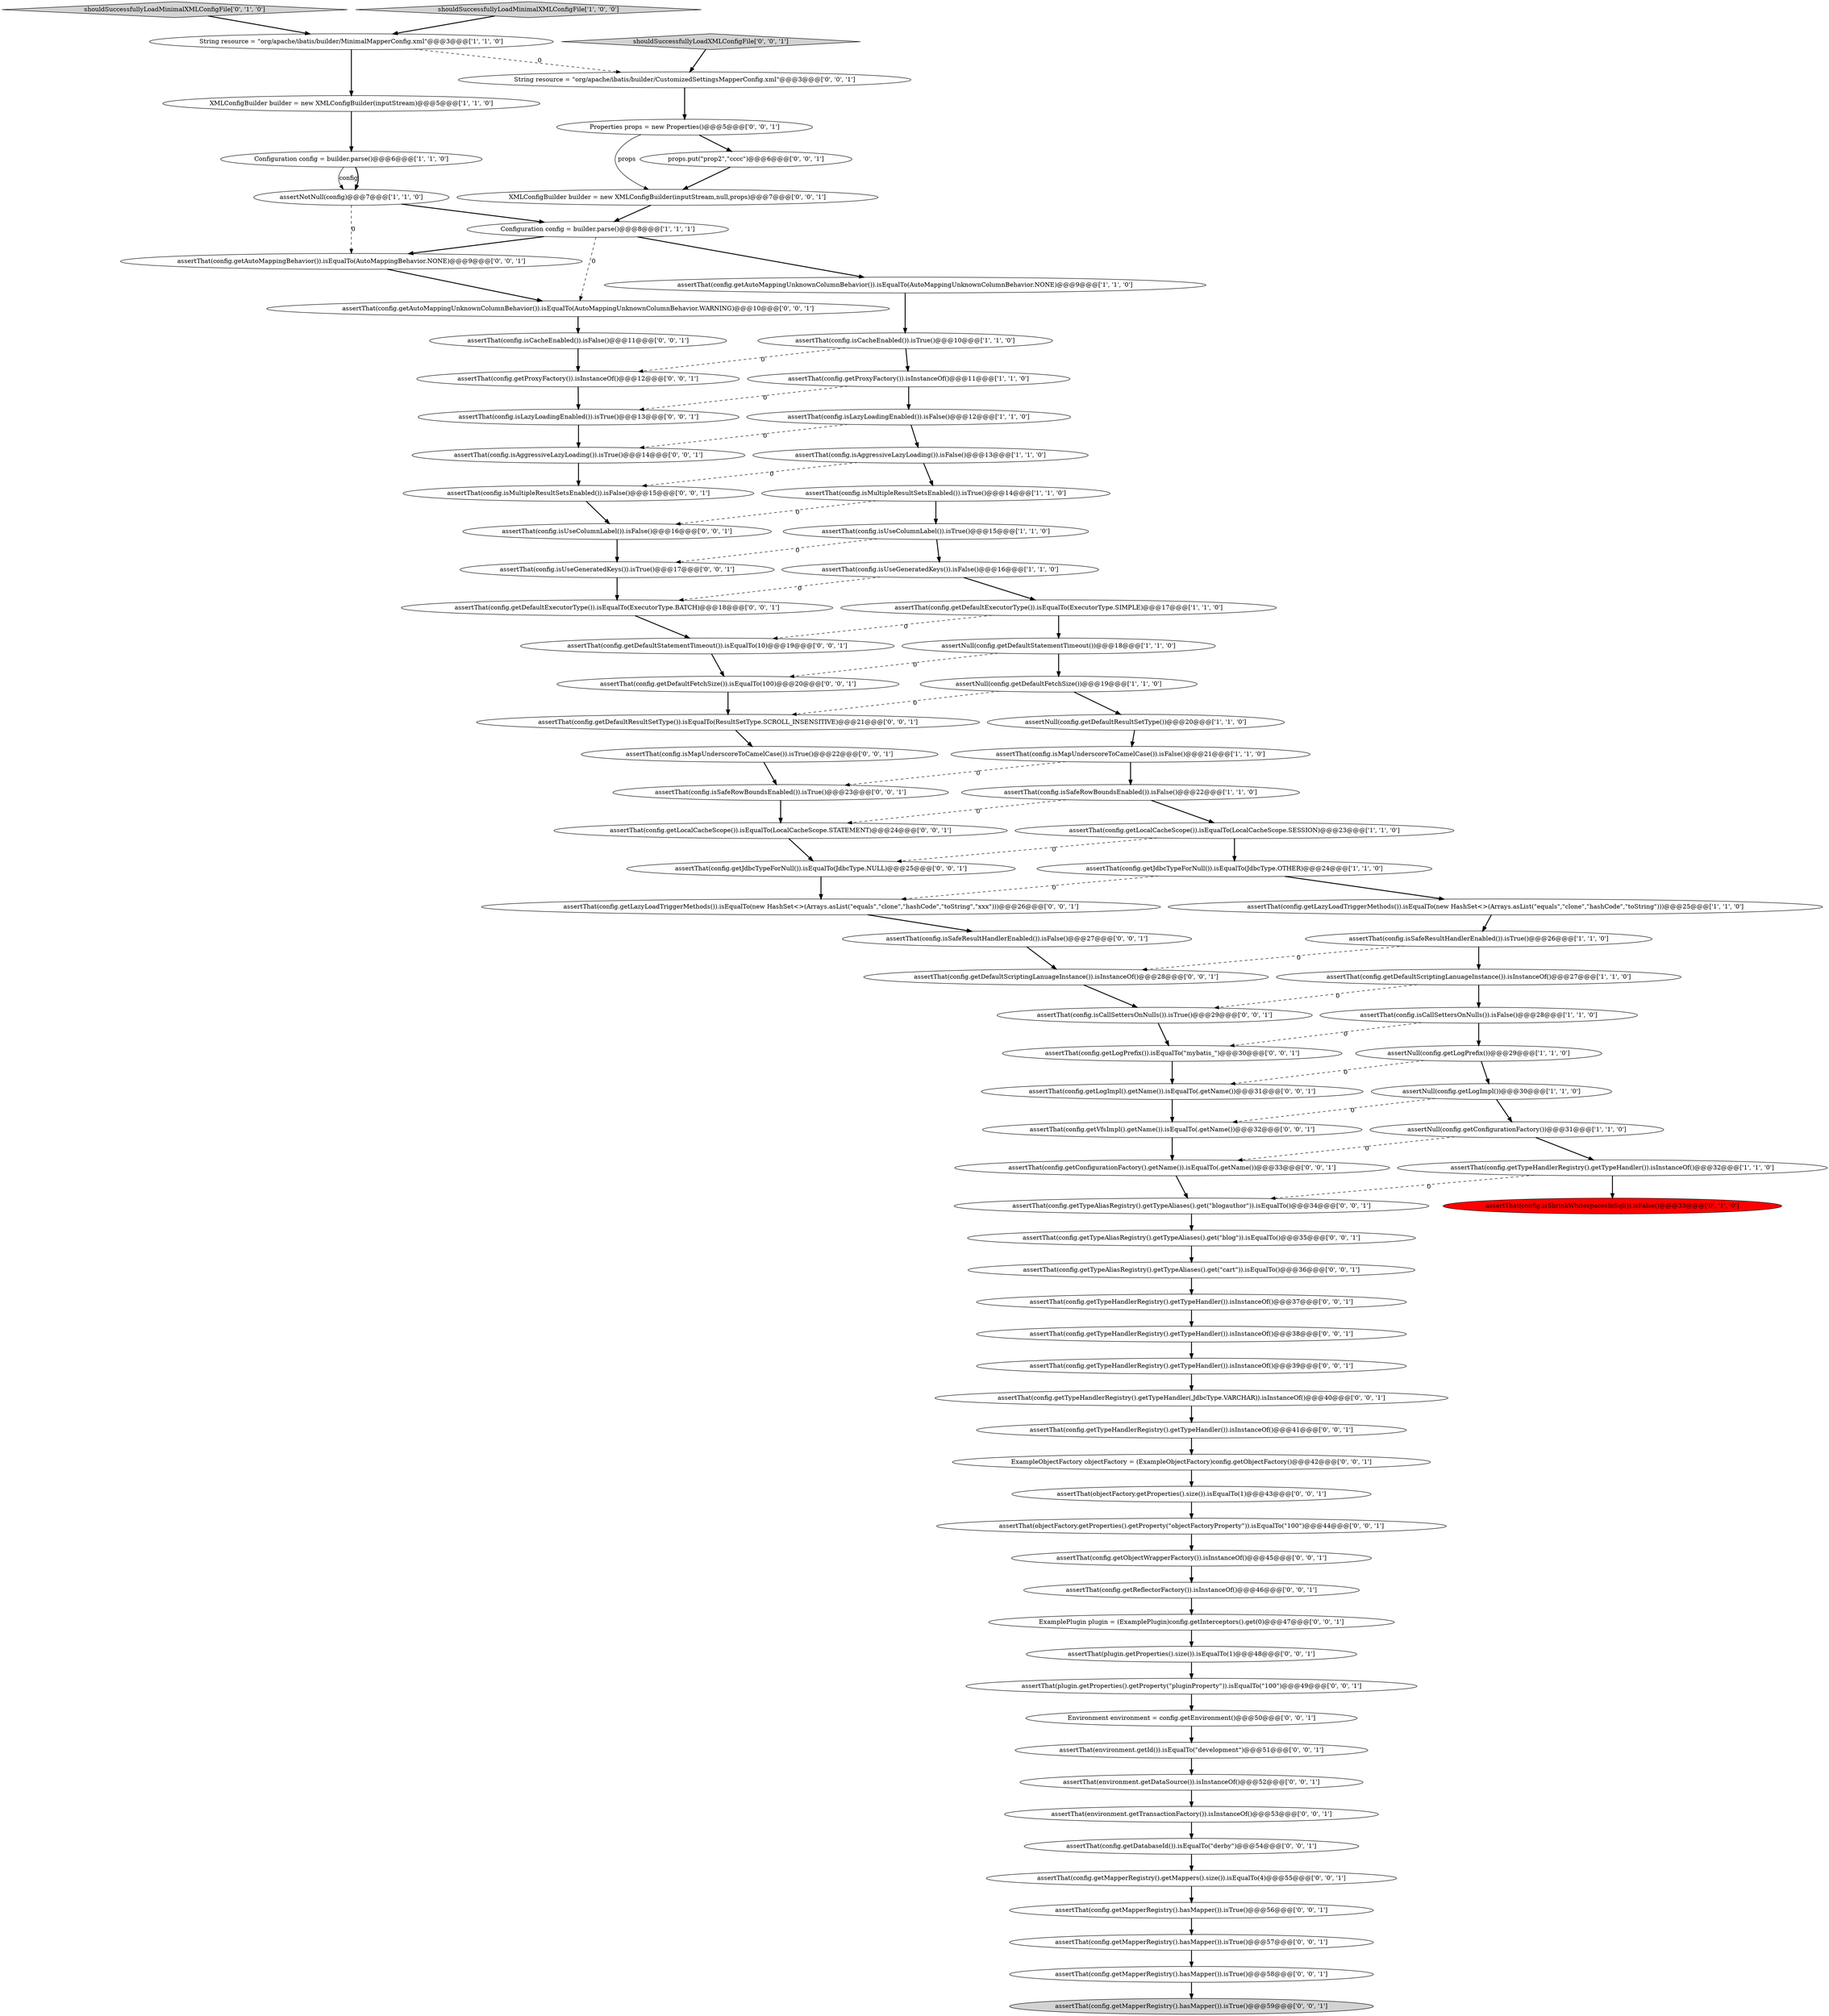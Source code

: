 digraph {
56 [style = filled, label = "assertThat(config.isAggressiveLazyLoading()).isTrue()@@@14@@@['0', '0', '1']", fillcolor = white, shape = ellipse image = "AAA0AAABBB3BBB"];
34 [style = filled, label = "assertThat(config.getAutoMappingUnknownColumnBehavior()).isEqualTo(AutoMappingUnknownColumnBehavior.WARNING)@@@10@@@['0', '0', '1']", fillcolor = white, shape = ellipse image = "AAA0AAABBB3BBB"];
79 [style = filled, label = "assertThat(config.getTypeAliasRegistry().getTypeAliases().get(\"blogauthor\")).isEqualTo()@@@34@@@['0', '0', '1']", fillcolor = white, shape = ellipse image = "AAA0AAABBB3BBB"];
58 [style = filled, label = "assertThat(config.getAutoMappingBehavior()).isEqualTo(AutoMappingBehavior.NONE)@@@9@@@['0', '0', '1']", fillcolor = white, shape = ellipse image = "AAA0AAABBB3BBB"];
59 [style = filled, label = "assertThat(config.isMapUnderscoreToCamelCase()).isTrue()@@@22@@@['0', '0', '1']", fillcolor = white, shape = ellipse image = "AAA0AAABBB3BBB"];
46 [style = filled, label = "assertThat(environment.getTransactionFactory()).isInstanceOf()@@@53@@@['0', '0', '1']", fillcolor = white, shape = ellipse image = "AAA0AAABBB3BBB"];
72 [style = filled, label = "assertThat(config.isSafeResultHandlerEnabled()).isFalse()@@@27@@@['0', '0', '1']", fillcolor = white, shape = ellipse image = "AAA0AAABBB3BBB"];
15 [style = filled, label = "assertNull(config.getDefaultFetchSize())@@@19@@@['1', '1', '0']", fillcolor = white, shape = ellipse image = "AAA0AAABBB1BBB"];
53 [style = filled, label = "assertThat(config.getProxyFactory()).isInstanceOf()@@@12@@@['0', '0', '1']", fillcolor = white, shape = ellipse image = "AAA0AAABBB3BBB"];
67 [style = filled, label = "assertThat(config.getLocalCacheScope()).isEqualTo(LocalCacheScope.STATEMENT)@@@24@@@['0', '0', '1']", fillcolor = white, shape = ellipse image = "AAA0AAABBB3BBB"];
80 [style = filled, label = "assertThat(config.getTypeHandlerRegistry().getTypeHandler()).isInstanceOf()@@@41@@@['0', '0', '1']", fillcolor = white, shape = ellipse image = "AAA0AAABBB3BBB"];
25 [style = filled, label = "assertThat(config.isMultipleResultSetsEnabled()).isTrue()@@@14@@@['1', '1', '0']", fillcolor = white, shape = ellipse image = "AAA0AAABBB1BBB"];
54 [style = filled, label = "assertThat(config.getTypeAliasRegistry().getTypeAliases().get(\"blog\")).isEqualTo()@@@35@@@['0', '0', '1']", fillcolor = white, shape = ellipse image = "AAA0AAABBB3BBB"];
36 [style = filled, label = "assertThat(config.getDefaultResultSetType()).isEqualTo(ResultSetType.SCROLL_INSENSITIVE)@@@21@@@['0', '0', '1']", fillcolor = white, shape = ellipse image = "AAA0AAABBB3BBB"];
6 [style = filled, label = "Configuration config = builder.parse()@@@6@@@['1', '1', '0']", fillcolor = white, shape = ellipse image = "AAA0AAABBB1BBB"];
19 [style = filled, label = "assertNull(config.getLogImpl())@@@30@@@['1', '1', '0']", fillcolor = white, shape = ellipse image = "AAA0AAABBB1BBB"];
49 [style = filled, label = "String resource = \"org/apache/ibatis/builder/CustomizedSettingsMapperConfig.xml\"@@@3@@@['0', '0', '1']", fillcolor = white, shape = ellipse image = "AAA0AAABBB3BBB"];
50 [style = filled, label = "assertThat(config.getMapperRegistry().hasMapper()).isTrue()@@@58@@@['0', '0', '1']", fillcolor = white, shape = ellipse image = "AAA0AAABBB3BBB"];
60 [style = filled, label = "assertThat(config.getTypeHandlerRegistry().getTypeHandler()).isInstanceOf()@@@38@@@['0', '0', '1']", fillcolor = white, shape = ellipse image = "AAA0AAABBB3BBB"];
39 [style = filled, label = "assertThat(config.getDefaultScriptingLanuageInstance()).isInstanceOf()@@@28@@@['0', '0', '1']", fillcolor = white, shape = ellipse image = "AAA0AAABBB3BBB"];
27 [style = filled, label = "assertThat(config.getTypeHandlerRegistry().getTypeHandler()).isInstanceOf()@@@32@@@['1', '1', '0']", fillcolor = white, shape = ellipse image = "AAA0AAABBB1BBB"];
85 [style = filled, label = "assertThat(config.getTypeAliasRegistry().getTypeAliases().get(\"cart\")).isEqualTo()@@@36@@@['0', '0', '1']", fillcolor = white, shape = ellipse image = "AAA0AAABBB3BBB"];
52 [style = filled, label = "assertThat(config.getLazyLoadTriggerMethods()).isEqualTo(new HashSet<>(Arrays.asList(\"equals\",\"clone\",\"hashCode\",\"toString\",\"xxx\")))@@@26@@@['0', '0', '1']", fillcolor = white, shape = ellipse image = "AAA0AAABBB3BBB"];
3 [style = filled, label = "assertThat(config.getDefaultExecutorType()).isEqualTo(ExecutorType.SIMPLE)@@@17@@@['1', '1', '0']", fillcolor = white, shape = ellipse image = "AAA0AAABBB1BBB"];
57 [style = filled, label = "assertThat(config.getDefaultExecutorType()).isEqualTo(ExecutorType.BATCH)@@@18@@@['0', '0', '1']", fillcolor = white, shape = ellipse image = "AAA0AAABBB3BBB"];
14 [style = filled, label = "assertNotNull(config)@@@7@@@['1', '1', '0']", fillcolor = white, shape = ellipse image = "AAA0AAABBB1BBB"];
0 [style = filled, label = "assertThat(config.getLazyLoadTriggerMethods()).isEqualTo(new HashSet<>(Arrays.asList(\"equals\",\"clone\",\"hashCode\",\"toString\")))@@@25@@@['1', '1', '0']", fillcolor = white, shape = ellipse image = "AAA0AAABBB1BBB"];
16 [style = filled, label = "assertThat(config.isCacheEnabled()).isTrue()@@@10@@@['1', '1', '0']", fillcolor = white, shape = ellipse image = "AAA0AAABBB1BBB"];
7 [style = filled, label = "assertThat(config.isCallSettersOnNulls()).isFalse()@@@28@@@['1', '1', '0']", fillcolor = white, shape = ellipse image = "AAA0AAABBB1BBB"];
30 [style = filled, label = "assertThat(config.isShrinkWhitespacesInSql()).isFalse()@@@33@@@['0', '1', '0']", fillcolor = red, shape = ellipse image = "AAA1AAABBB2BBB"];
41 [style = filled, label = "assertThat(config.getObjectWrapperFactory()).isInstanceOf()@@@45@@@['0', '0', '1']", fillcolor = white, shape = ellipse image = "AAA0AAABBB3BBB"];
4 [style = filled, label = "assertThat(config.getJdbcTypeForNull()).isEqualTo(JdbcType.OTHER)@@@24@@@['1', '1', '0']", fillcolor = white, shape = ellipse image = "AAA0AAABBB1BBB"];
81 [style = filled, label = "assertThat(config.getTypeHandlerRegistry().getTypeHandler()).isInstanceOf()@@@39@@@['0', '0', '1']", fillcolor = white, shape = ellipse image = "AAA0AAABBB3BBB"];
82 [style = filled, label = "ExampleObjectFactory objectFactory = (ExampleObjectFactory)config.getObjectFactory()@@@42@@@['0', '0', '1']", fillcolor = white, shape = ellipse image = "AAA0AAABBB3BBB"];
37 [style = filled, label = "assertThat(objectFactory.getProperties().size()).isEqualTo(1)@@@43@@@['0', '0', '1']", fillcolor = white, shape = ellipse image = "AAA0AAABBB3BBB"];
23 [style = filled, label = "String resource = \"org/apache/ibatis/builder/MinimalMapperConfig.xml\"@@@3@@@['1', '1', '0']", fillcolor = white, shape = ellipse image = "AAA0AAABBB1BBB"];
42 [style = filled, label = "assertThat(config.getDefaultStatementTimeout()).isEqualTo(10)@@@19@@@['0', '0', '1']", fillcolor = white, shape = ellipse image = "AAA0AAABBB3BBB"];
75 [style = filled, label = "assertThat(objectFactory.getProperties().getProperty(\"objectFactoryProperty\")).isEqualTo(\"100\")@@@44@@@['0', '0', '1']", fillcolor = white, shape = ellipse image = "AAA0AAABBB3BBB"];
84 [style = filled, label = "Properties props = new Properties()@@@5@@@['0', '0', '1']", fillcolor = white, shape = ellipse image = "AAA0AAABBB3BBB"];
45 [style = filled, label = "assertThat(environment.getId()).isEqualTo(\"development\")@@@51@@@['0', '0', '1']", fillcolor = white, shape = ellipse image = "AAA0AAABBB3BBB"];
47 [style = filled, label = "assertThat(config.isCacheEnabled()).isFalse()@@@11@@@['0', '0', '1']", fillcolor = white, shape = ellipse image = "AAA0AAABBB3BBB"];
31 [style = filled, label = "shouldSuccessfullyLoadMinimalXMLConfigFile['0', '1', '0']", fillcolor = lightgray, shape = diamond image = "AAA0AAABBB2BBB"];
1 [style = filled, label = "assertThat(config.getLocalCacheScope()).isEqualTo(LocalCacheScope.SESSION)@@@23@@@['1', '1', '0']", fillcolor = white, shape = ellipse image = "AAA0AAABBB1BBB"];
24 [style = filled, label = "assertThat(config.isUseGeneratedKeys()).isFalse()@@@16@@@['1', '1', '0']", fillcolor = white, shape = ellipse image = "AAA0AAABBB1BBB"];
10 [style = filled, label = "assertThat(config.isLazyLoadingEnabled()).isFalse()@@@12@@@['1', '1', '0']", fillcolor = white, shape = ellipse image = "AAA0AAABBB1BBB"];
22 [style = filled, label = "assertThat(config.getProxyFactory()).isInstanceOf()@@@11@@@['1', '1', '0']", fillcolor = white, shape = ellipse image = "AAA0AAABBB1BBB"];
13 [style = filled, label = "assertThat(config.isSafeRowBoundsEnabled()).isFalse()@@@22@@@['1', '1', '0']", fillcolor = white, shape = ellipse image = "AAA0AAABBB1BBB"];
87 [style = filled, label = "assertThat(config.isSafeRowBoundsEnabled()).isTrue()@@@23@@@['0', '0', '1']", fillcolor = white, shape = ellipse image = "AAA0AAABBB3BBB"];
9 [style = filled, label = "assertThat(config.isSafeResultHandlerEnabled()).isTrue()@@@26@@@['1', '1', '0']", fillcolor = white, shape = ellipse image = "AAA0AAABBB1BBB"];
33 [style = filled, label = "ExamplePlugin plugin = (ExamplePlugin)config.getInterceptors().get(0)@@@47@@@['0', '0', '1']", fillcolor = white, shape = ellipse image = "AAA0AAABBB3BBB"];
62 [style = filled, label = "shouldSuccessfullyLoadXMLConfigFile['0', '0', '1']", fillcolor = lightgray, shape = diamond image = "AAA0AAABBB3BBB"];
69 [style = filled, label = "assertThat(config.isLazyLoadingEnabled()).isTrue()@@@13@@@['0', '0', '1']", fillcolor = white, shape = ellipse image = "AAA0AAABBB3BBB"];
55 [style = filled, label = "XMLConfigBuilder builder = new XMLConfigBuilder(inputStream,null,props)@@@7@@@['0', '0', '1']", fillcolor = white, shape = ellipse image = "AAA0AAABBB3BBB"];
83 [style = filled, label = "assertThat(config.getDatabaseId()).isEqualTo(\"derby\")@@@54@@@['0', '0', '1']", fillcolor = white, shape = ellipse image = "AAA0AAABBB3BBB"];
8 [style = filled, label = "assertThat(config.getAutoMappingUnknownColumnBehavior()).isEqualTo(AutoMappingUnknownColumnBehavior.NONE)@@@9@@@['1', '1', '0']", fillcolor = white, shape = ellipse image = "AAA0AAABBB1BBB"];
26 [style = filled, label = "assertNull(config.getConfigurationFactory())@@@31@@@['1', '1', '0']", fillcolor = white, shape = ellipse image = "AAA0AAABBB1BBB"];
61 [style = filled, label = "assertThat(config.isUseGeneratedKeys()).isTrue()@@@17@@@['0', '0', '1']", fillcolor = white, shape = ellipse image = "AAA0AAABBB3BBB"];
71 [style = filled, label = "assertThat(config.isMultipleResultSetsEnabled()).isFalse()@@@15@@@['0', '0', '1']", fillcolor = white, shape = ellipse image = "AAA0AAABBB3BBB"];
74 [style = filled, label = "assertThat(config.getLogPrefix()).isEqualTo(\"mybatis_\")@@@30@@@['0', '0', '1']", fillcolor = white, shape = ellipse image = "AAA0AAABBB3BBB"];
11 [style = filled, label = "shouldSuccessfullyLoadMinimalXMLConfigFile['1', '0', '0']", fillcolor = lightgray, shape = diamond image = "AAA0AAABBB1BBB"];
73 [style = filled, label = "assertThat(config.getVfsImpl().getName()).isEqualTo(.getName())@@@32@@@['0', '0', '1']", fillcolor = white, shape = ellipse image = "AAA0AAABBB3BBB"];
12 [style = filled, label = "assertThat(config.isUseColumnLabel()).isTrue()@@@15@@@['1', '1', '0']", fillcolor = white, shape = ellipse image = "AAA0AAABBB1BBB"];
48 [style = filled, label = "assertThat(config.getConfigurationFactory().getName()).isEqualTo(.getName())@@@33@@@['0', '0', '1']", fillcolor = white, shape = ellipse image = "AAA0AAABBB3BBB"];
28 [style = filled, label = "assertThat(config.isMapUnderscoreToCamelCase()).isFalse()@@@21@@@['1', '1', '0']", fillcolor = white, shape = ellipse image = "AAA0AAABBB1BBB"];
51 [style = filled, label = "assertThat(config.getReflectorFactory()).isInstanceOf()@@@46@@@['0', '0', '1']", fillcolor = white, shape = ellipse image = "AAA0AAABBB3BBB"];
17 [style = filled, label = "assertNull(config.getDefaultResultSetType())@@@20@@@['1', '1', '0']", fillcolor = white, shape = ellipse image = "AAA0AAABBB1BBB"];
64 [style = filled, label = "assertThat(config.getMapperRegistry().hasMapper()).isTrue()@@@59@@@['0', '0', '1']", fillcolor = lightgray, shape = ellipse image = "AAA0AAABBB3BBB"];
76 [style = filled, label = "assertThat(config.getLogImpl().getName()).isEqualTo(.getName())@@@31@@@['0', '0', '1']", fillcolor = white, shape = ellipse image = "AAA0AAABBB3BBB"];
78 [style = filled, label = "assertThat(plugin.getProperties().getProperty(\"pluginProperty\")).isEqualTo(\"100\")@@@49@@@['0', '0', '1']", fillcolor = white, shape = ellipse image = "AAA0AAABBB3BBB"];
70 [style = filled, label = "Environment environment = config.getEnvironment()@@@50@@@['0', '0', '1']", fillcolor = white, shape = ellipse image = "AAA0AAABBB3BBB"];
18 [style = filled, label = "XMLConfigBuilder builder = new XMLConfigBuilder(inputStream)@@@5@@@['1', '1', '0']", fillcolor = white, shape = ellipse image = "AAA0AAABBB1BBB"];
38 [style = filled, label = "assertThat(config.getMapperRegistry().hasMapper()).isTrue()@@@56@@@['0', '0', '1']", fillcolor = white, shape = ellipse image = "AAA0AAABBB3BBB"];
43 [style = filled, label = "assertThat(plugin.getProperties().size()).isEqualTo(1)@@@48@@@['0', '0', '1']", fillcolor = white, shape = ellipse image = "AAA0AAABBB3BBB"];
5 [style = filled, label = "assertNull(config.getLogPrefix())@@@29@@@['1', '1', '0']", fillcolor = white, shape = ellipse image = "AAA0AAABBB1BBB"];
86 [style = filled, label = "assertThat(environment.getDataSource()).isInstanceOf()@@@52@@@['0', '0', '1']", fillcolor = white, shape = ellipse image = "AAA0AAABBB3BBB"];
21 [style = filled, label = "assertThat(config.getDefaultScriptingLanuageInstance()).isInstanceOf()@@@27@@@['1', '1', '0']", fillcolor = white, shape = ellipse image = "AAA0AAABBB1BBB"];
65 [style = filled, label = "assertThat(config.getTypeHandlerRegistry().getTypeHandler()).isInstanceOf()@@@37@@@['0', '0', '1']", fillcolor = white, shape = ellipse image = "AAA0AAABBB3BBB"];
29 [style = filled, label = "assertNull(config.getDefaultStatementTimeout())@@@18@@@['1', '1', '0']", fillcolor = white, shape = ellipse image = "AAA0AAABBB1BBB"];
66 [style = filled, label = "assertThat(config.getMapperRegistry().hasMapper()).isTrue()@@@57@@@['0', '0', '1']", fillcolor = white, shape = ellipse image = "AAA0AAABBB3BBB"];
32 [style = filled, label = "assertThat(config.getJdbcTypeForNull()).isEqualTo(JdbcType.NULL)@@@25@@@['0', '0', '1']", fillcolor = white, shape = ellipse image = "AAA0AAABBB3BBB"];
77 [style = filled, label = "assertThat(config.isCallSettersOnNulls()).isTrue()@@@29@@@['0', '0', '1']", fillcolor = white, shape = ellipse image = "AAA0AAABBB3BBB"];
44 [style = filled, label = "props.put(\"prop2\",\"cccc\")@@@6@@@['0', '0', '1']", fillcolor = white, shape = ellipse image = "AAA0AAABBB3BBB"];
63 [style = filled, label = "assertThat(config.getTypeHandlerRegistry().getTypeHandler(,JdbcType.VARCHAR)).isInstanceOf()@@@40@@@['0', '0', '1']", fillcolor = white, shape = ellipse image = "AAA0AAABBB3BBB"];
40 [style = filled, label = "assertThat(config.getMapperRegistry().getMappers().size()).isEqualTo(4)@@@55@@@['0', '0', '1']", fillcolor = white, shape = ellipse image = "AAA0AAABBB3BBB"];
68 [style = filled, label = "assertThat(config.getDefaultFetchSize()).isEqualTo(100)@@@20@@@['0', '0', '1']", fillcolor = white, shape = ellipse image = "AAA0AAABBB3BBB"];
35 [style = filled, label = "assertThat(config.isUseColumnLabel()).isFalse()@@@16@@@['0', '0', '1']", fillcolor = white, shape = ellipse image = "AAA0AAABBB3BBB"];
20 [style = filled, label = "assertThat(config.isAggressiveLazyLoading()).isFalse()@@@13@@@['1', '1', '0']", fillcolor = white, shape = ellipse image = "AAA0AAABBB1BBB"];
2 [style = filled, label = "Configuration config = builder.parse()@@@8@@@['1', '1', '1']", fillcolor = white, shape = ellipse image = "AAA0AAABBB1BBB"];
9->39 [style = dashed, label="0"];
36->59 [style = bold, label=""];
8->16 [style = bold, label=""];
29->15 [style = bold, label=""];
65->60 [style = bold, label=""];
53->69 [style = bold, label=""];
32->52 [style = bold, label=""];
78->70 [style = bold, label=""];
55->2 [style = bold, label=""];
61->57 [style = bold, label=""];
23->49 [style = dashed, label="0"];
40->38 [style = bold, label=""];
43->78 [style = bold, label=""];
13->1 [style = bold, label=""];
15->17 [style = bold, label=""];
76->73 [style = bold, label=""];
80->82 [style = bold, label=""];
39->77 [style = bold, label=""];
20->71 [style = dashed, label="0"];
27->79 [style = dashed, label="0"];
14->58 [style = dashed, label="0"];
66->50 [style = bold, label=""];
9->21 [style = bold, label=""];
62->49 [style = bold, label=""];
86->46 [style = bold, label=""];
37->75 [style = bold, label=""];
47->53 [style = bold, label=""];
1->4 [style = bold, label=""];
35->61 [style = bold, label=""];
27->30 [style = bold, label=""];
34->47 [style = bold, label=""];
56->71 [style = bold, label=""];
60->81 [style = bold, label=""];
42->68 [style = bold, label=""];
77->74 [style = bold, label=""];
71->35 [style = bold, label=""];
72->39 [style = bold, label=""];
15->36 [style = dashed, label="0"];
20->25 [style = bold, label=""];
13->67 [style = dashed, label="0"];
7->74 [style = dashed, label="0"];
4->0 [style = bold, label=""];
54->85 [style = bold, label=""];
26->27 [style = bold, label=""];
7->5 [style = bold, label=""];
45->86 [style = bold, label=""];
44->55 [style = bold, label=""];
22->69 [style = dashed, label="0"];
19->26 [style = bold, label=""];
73->48 [style = bold, label=""];
79->54 [style = bold, label=""];
21->7 [style = bold, label=""];
58->34 [style = bold, label=""];
10->56 [style = dashed, label="0"];
4->52 [style = dashed, label="0"];
24->57 [style = dashed, label="0"];
24->3 [style = bold, label=""];
3->29 [style = bold, label=""];
83->40 [style = bold, label=""];
68->36 [style = bold, label=""];
85->65 [style = bold, label=""];
46->83 [style = bold, label=""];
6->14 [style = solid, label="config"];
28->87 [style = dashed, label="0"];
12->24 [style = bold, label=""];
1->32 [style = dashed, label="0"];
16->53 [style = dashed, label="0"];
84->55 [style = solid, label="props"];
49->84 [style = bold, label=""];
5->19 [style = bold, label=""];
69->56 [style = bold, label=""];
38->66 [style = bold, label=""];
84->44 [style = bold, label=""];
18->6 [style = bold, label=""];
21->77 [style = dashed, label="0"];
33->43 [style = bold, label=""];
87->67 [style = bold, label=""];
82->37 [style = bold, label=""];
22->10 [style = bold, label=""];
50->64 [style = bold, label=""];
67->32 [style = bold, label=""];
14->2 [style = bold, label=""];
59->87 [style = bold, label=""];
63->80 [style = bold, label=""];
23->18 [style = bold, label=""];
70->45 [style = bold, label=""];
26->48 [style = dashed, label="0"];
19->73 [style = dashed, label="0"];
29->68 [style = dashed, label="0"];
0->9 [style = bold, label=""];
10->20 [style = bold, label=""];
57->42 [style = bold, label=""];
31->23 [style = bold, label=""];
52->72 [style = bold, label=""];
28->13 [style = bold, label=""];
2->58 [style = bold, label=""];
25->35 [style = dashed, label="0"];
16->22 [style = bold, label=""];
5->76 [style = dashed, label="0"];
81->63 [style = bold, label=""];
6->14 [style = bold, label=""];
17->28 [style = bold, label=""];
25->12 [style = bold, label=""];
41->51 [style = bold, label=""];
12->61 [style = dashed, label="0"];
2->34 [style = dashed, label="0"];
11->23 [style = bold, label=""];
48->79 [style = bold, label=""];
75->41 [style = bold, label=""];
3->42 [style = dashed, label="0"];
2->8 [style = bold, label=""];
74->76 [style = bold, label=""];
51->33 [style = bold, label=""];
}
